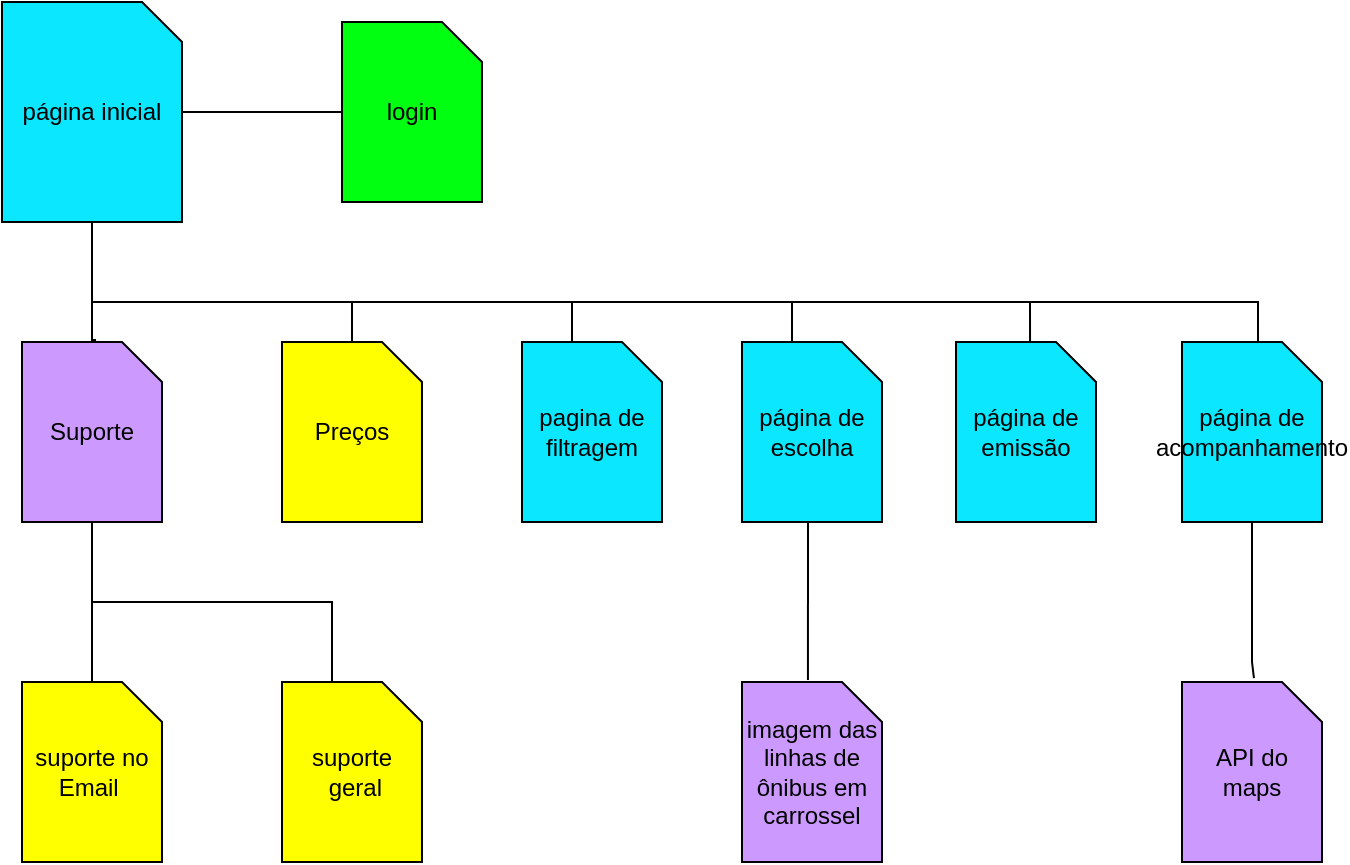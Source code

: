 <mxfile version="22.1.21" type="device">
  <diagram name="Página-1" id="6xv99n9iHf-0APUWNon8">
    <mxGraphModel dx="1434" dy="772" grid="1" gridSize="10" guides="1" tooltips="1" connect="1" arrows="1" fold="1" page="1" pageScale="1" pageWidth="827" pageHeight="1169" math="0" shadow="0">
      <root>
        <mxCell id="0" />
        <mxCell id="1" parent="0" />
        <mxCell id="4glTGI0f1pIwU0JZuBau-1" value="&lt;font style=&quot;vertical-align: inherit;&quot;&gt;&lt;font style=&quot;vertical-align: inherit;&quot;&gt;página inicial&lt;/font&gt;&lt;/font&gt;" style="shape=card;whiteSpace=wrap;html=1;direction=south;size=20;fillColor=#0AE7FF;" vertex="1" parent="1">
          <mxGeometry x="350" y="210" width="90" height="110" as="geometry" />
        </mxCell>
        <mxCell id="4glTGI0f1pIwU0JZuBau-2" value="&lt;font style=&quot;vertical-align: inherit;&quot;&gt;&lt;font style=&quot;vertical-align: inherit;&quot;&gt;&lt;font style=&quot;vertical-align: inherit;&quot;&gt;&lt;font style=&quot;vertical-align: inherit;&quot;&gt;login&lt;/font&gt;&lt;/font&gt;&lt;/font&gt;&lt;/font&gt;" style="shape=card;whiteSpace=wrap;html=1;direction=south;size=20;fillColor=#00FF11;" vertex="1" parent="1">
          <mxGeometry x="520" y="220" width="70" height="90" as="geometry" />
        </mxCell>
        <mxCell id="4glTGI0f1pIwU0JZuBau-4" value="" style="endArrow=none;html=1;rounded=0;entryX=0.5;entryY=1;entryDx=0;entryDy=0;entryPerimeter=0;exitX=0.5;exitY=0;exitDx=0;exitDy=0;exitPerimeter=0;" edge="1" parent="1" source="4glTGI0f1pIwU0JZuBau-1" target="4glTGI0f1pIwU0JZuBau-2">
          <mxGeometry width="50" height="50" relative="1" as="geometry">
            <mxPoint x="390" y="420" as="sourcePoint" />
            <mxPoint x="440" y="370" as="targetPoint" />
          </mxGeometry>
        </mxCell>
        <mxCell id="4glTGI0f1pIwU0JZuBau-5" value="&lt;font style=&quot;vertical-align: inherit;&quot;&gt;&lt;font style=&quot;vertical-align: inherit;&quot;&gt;&lt;font style=&quot;vertical-align: inherit;&quot;&gt;&lt;font style=&quot;vertical-align: inherit;&quot;&gt;&lt;font style=&quot;vertical-align: inherit;&quot;&gt;&lt;font style=&quot;vertical-align: inherit;&quot;&gt;Suporte&lt;/font&gt;&lt;/font&gt;&lt;/font&gt;&lt;/font&gt;&lt;/font&gt;&lt;/font&gt;" style="shape=card;whiteSpace=wrap;html=1;direction=south;size=20;fillColor=#CC99FF;" vertex="1" parent="1">
          <mxGeometry x="360" y="380" width="70" height="90" as="geometry" />
        </mxCell>
        <mxCell id="4glTGI0f1pIwU0JZuBau-7" value="" style="endArrow=none;html=1;rounded=0;entryX=1;entryY=0.5;entryDx=0;entryDy=0;entryPerimeter=0;exitX=0.011;exitY=0.5;exitDx=0;exitDy=0;exitPerimeter=0;" edge="1" parent="1" source="4glTGI0f1pIwU0JZuBau-19" target="4glTGI0f1pIwU0JZuBau-1">
          <mxGeometry width="50" height="50" relative="1" as="geometry">
            <mxPoint x="540" y="390" as="sourcePoint" />
            <mxPoint x="530" y="275" as="targetPoint" />
            <Array as="points">
              <mxPoint x="525" y="360" />
              <mxPoint x="395" y="360" />
            </Array>
          </mxGeometry>
        </mxCell>
        <mxCell id="4glTGI0f1pIwU0JZuBau-14" value="&lt;font style=&quot;vertical-align: inherit;&quot;&gt;&lt;font style=&quot;vertical-align: inherit;&quot;&gt;suporte no Email&amp;nbsp;&lt;/font&gt;&lt;/font&gt;" style="shape=card;whiteSpace=wrap;html=1;direction=south;size=20;fillColor=#FFFF00;" vertex="1" parent="1">
          <mxGeometry x="360" y="550" width="70" height="90" as="geometry" />
        </mxCell>
        <mxCell id="4glTGI0f1pIwU0JZuBau-15" value="&lt;font style=&quot;vertical-align: inherit;&quot;&gt;&lt;font style=&quot;vertical-align: inherit;&quot;&gt;&lt;font style=&quot;vertical-align: inherit;&quot;&gt;&lt;font style=&quot;vertical-align: inherit;&quot;&gt;suporte&lt;br&gt;&amp;nbsp;geral&lt;br&gt;&lt;/font&gt;&lt;/font&gt;&lt;/font&gt;&lt;/font&gt;" style="shape=card;whiteSpace=wrap;html=1;direction=south;size=20;fillColor=#FFFF00;" vertex="1" parent="1">
          <mxGeometry x="490" y="550" width="70" height="90" as="geometry" />
        </mxCell>
        <mxCell id="4glTGI0f1pIwU0JZuBau-16" value="" style="endArrow=none;html=1;rounded=0;entryX=1;entryY=0.5;entryDx=0;entryDy=0;entryPerimeter=0;exitX=0;exitY=0;exitDx=0;exitDy=45;exitPerimeter=0;" edge="1" parent="1" source="4glTGI0f1pIwU0JZuBau-15" target="4glTGI0f1pIwU0JZuBau-5">
          <mxGeometry width="50" height="50" relative="1" as="geometry">
            <mxPoint x="405" y="390" as="sourcePoint" />
            <mxPoint x="405" y="330" as="targetPoint" />
            <Array as="points">
              <mxPoint x="515" y="510" />
              <mxPoint x="395" y="510" />
            </Array>
          </mxGeometry>
        </mxCell>
        <mxCell id="4glTGI0f1pIwU0JZuBau-18" value="" style="endArrow=none;html=1;rounded=0;entryX=1;entryY=0.5;entryDx=0;entryDy=0;entryPerimeter=0;" edge="1" parent="1" target="4glTGI0f1pIwU0JZuBau-5">
          <mxGeometry width="50" height="50" relative="1" as="geometry">
            <mxPoint x="395" y="550" as="sourcePoint" />
            <mxPoint x="394.5" y="500" as="targetPoint" />
          </mxGeometry>
        </mxCell>
        <mxCell id="4glTGI0f1pIwU0JZuBau-19" value="&lt;font style=&quot;vertical-align: inherit;&quot;&gt;&lt;font style=&quot;vertical-align: inherit;&quot;&gt;&lt;font style=&quot;vertical-align: inherit;&quot;&gt;&lt;font style=&quot;vertical-align: inherit;&quot;&gt;&lt;font style=&quot;vertical-align: inherit;&quot;&gt;&lt;font style=&quot;vertical-align: inherit;&quot;&gt;Preços&lt;/font&gt;&lt;/font&gt;&lt;br&gt;&lt;/font&gt;&lt;/font&gt;&lt;/font&gt;&lt;/font&gt;" style="shape=card;whiteSpace=wrap;html=1;direction=south;size=20;fillColor=#FFFF00;" vertex="1" parent="1">
          <mxGeometry x="490" y="380" width="70" height="90" as="geometry" />
        </mxCell>
        <mxCell id="4glTGI0f1pIwU0JZuBau-20" value="" style="endArrow=none;html=1;rounded=0;entryX=1;entryY=0.5;entryDx=0;entryDy=0;entryPerimeter=0;exitX=-0.011;exitY=0.471;exitDx=0;exitDy=0;exitPerimeter=0;" edge="1" parent="1" source="4glTGI0f1pIwU0JZuBau-5" target="4glTGI0f1pIwU0JZuBau-1">
          <mxGeometry width="50" height="50" relative="1" as="geometry">
            <mxPoint x="450" y="275" as="sourcePoint" />
            <mxPoint x="530" y="275" as="targetPoint" />
            <Array as="points">
              <mxPoint x="395" y="379" />
            </Array>
          </mxGeometry>
        </mxCell>
        <mxCell id="4glTGI0f1pIwU0JZuBau-21" value="&lt;font style=&quot;vertical-align: inherit;&quot;&gt;&lt;font style=&quot;vertical-align: inherit;&quot;&gt;&lt;font style=&quot;vertical-align: inherit;&quot;&gt;&lt;font style=&quot;vertical-align: inherit;&quot;&gt;pagina de filtragem&lt;/font&gt;&lt;/font&gt;&lt;/font&gt;&lt;/font&gt;" style="shape=card;whiteSpace=wrap;html=1;direction=south;size=20;fillColor=#0AE7FF;" vertex="1" parent="1">
          <mxGeometry x="610" y="380" width="70" height="90" as="geometry" />
        </mxCell>
        <mxCell id="4glTGI0f1pIwU0JZuBau-22" value="" style="endArrow=none;html=1;rounded=0;entryX=1;entryY=0.5;entryDx=0;entryDy=0;entryPerimeter=0;exitX=0;exitY=0;exitDx=0;exitDy=45;exitPerimeter=0;" edge="1" parent="1" source="4glTGI0f1pIwU0JZuBau-21" target="4glTGI0f1pIwU0JZuBau-1">
          <mxGeometry width="50" height="50" relative="1" as="geometry">
            <mxPoint x="535" y="391" as="sourcePoint" />
            <mxPoint x="405" y="330" as="targetPoint" />
            <Array as="points">
              <mxPoint x="635" y="360" />
              <mxPoint x="395" y="360" />
            </Array>
          </mxGeometry>
        </mxCell>
        <mxCell id="4glTGI0f1pIwU0JZuBau-23" value="&lt;font style=&quot;vertical-align: inherit;&quot;&gt;&lt;font style=&quot;vertical-align: inherit;&quot;&gt;&lt;font style=&quot;vertical-align: inherit;&quot;&gt;&lt;font style=&quot;vertical-align: inherit;&quot;&gt;&lt;font style=&quot;vertical-align: inherit;&quot;&gt;&lt;font style=&quot;vertical-align: inherit;&quot;&gt;página de escolha&lt;/font&gt;&lt;/font&gt;&lt;/font&gt;&lt;/font&gt;&lt;/font&gt;&lt;/font&gt;" style="shape=card;whiteSpace=wrap;html=1;direction=south;size=20;fillColor=#0AE7FF;" vertex="1" parent="1">
          <mxGeometry x="720" y="380" width="70" height="90" as="geometry" />
        </mxCell>
        <mxCell id="4glTGI0f1pIwU0JZuBau-24" value="" style="endArrow=none;html=1;rounded=0;entryX=0;entryY=0;entryDx=0;entryDy=45;entryPerimeter=0;exitX=1;exitY=0.5;exitDx=0;exitDy=0;exitPerimeter=0;" edge="1" parent="1" source="4glTGI0f1pIwU0JZuBau-1" target="4glTGI0f1pIwU0JZuBau-23">
          <mxGeometry width="50" height="50" relative="1" as="geometry">
            <mxPoint x="450" y="275" as="sourcePoint" />
            <mxPoint x="530" y="275" as="targetPoint" />
            <Array as="points">
              <mxPoint x="395" y="360" />
              <mxPoint x="630" y="360" />
              <mxPoint x="745" y="360" />
            </Array>
          </mxGeometry>
        </mxCell>
        <mxCell id="4glTGI0f1pIwU0JZuBau-25" value="&lt;font style=&quot;vertical-align: inherit;&quot;&gt;&lt;font style=&quot;vertical-align: inherit;&quot;&gt;&lt;font style=&quot;vertical-align: inherit;&quot;&gt;&lt;font style=&quot;vertical-align: inherit;&quot;&gt;&lt;font style=&quot;vertical-align: inherit;&quot;&gt;&lt;font style=&quot;vertical-align: inherit;&quot;&gt;&lt;font style=&quot;vertical-align: inherit;&quot;&gt;&lt;font style=&quot;vertical-align: inherit;&quot;&gt;&lt;font style=&quot;vertical-align: inherit;&quot;&gt;&lt;font style=&quot;vertical-align: inherit;&quot;&gt;&lt;font style=&quot;vertical-align: inherit;&quot;&gt;&lt;font style=&quot;vertical-align: inherit;&quot;&gt;imagem das linhas de ônibus em carrossel&lt;/font&gt;&lt;/font&gt;&lt;/font&gt;&lt;/font&gt;&lt;/font&gt;&lt;/font&gt;&lt;/font&gt;&lt;/font&gt;&lt;/font&gt;&lt;/font&gt;&lt;/font&gt;&lt;/font&gt;" style="shape=card;whiteSpace=wrap;html=1;direction=south;size=20;fillColor=#CC99FF;" vertex="1" parent="1">
          <mxGeometry x="720" y="550" width="70" height="90" as="geometry" />
        </mxCell>
        <mxCell id="4glTGI0f1pIwU0JZuBau-27" value="" style="endArrow=none;html=1;rounded=0;exitX=-0.011;exitY=0.529;exitDx=0;exitDy=0;exitPerimeter=0;" edge="1" parent="1" source="4glTGI0f1pIwU0JZuBau-25">
          <mxGeometry width="50" height="50" relative="1" as="geometry">
            <mxPoint x="450" y="275" as="sourcePoint" />
            <mxPoint x="753" y="470" as="targetPoint" />
          </mxGeometry>
        </mxCell>
        <mxCell id="4glTGI0f1pIwU0JZuBau-28" value="&lt;font style=&quot;vertical-align: inherit;&quot;&gt;&lt;font style=&quot;vertical-align: inherit;&quot;&gt;&lt;font style=&quot;vertical-align: inherit;&quot;&gt;&lt;font style=&quot;vertical-align: inherit;&quot;&gt;&lt;font style=&quot;vertical-align: inherit;&quot;&gt;&lt;font style=&quot;vertical-align: inherit;&quot;&gt;&lt;font style=&quot;vertical-align: inherit;&quot;&gt;&lt;font style=&quot;vertical-align: inherit;&quot;&gt;&lt;font style=&quot;vertical-align: inherit;&quot;&gt;&lt;font style=&quot;vertical-align: inherit;&quot;&gt;página de emissão&lt;/font&gt;&lt;/font&gt;&lt;/font&gt;&lt;/font&gt;&lt;/font&gt;&lt;/font&gt;&lt;/font&gt;&lt;/font&gt;&lt;/font&gt;&lt;/font&gt;" style="shape=card;whiteSpace=wrap;html=1;direction=south;size=20;fillColor=#0AE7FF;" vertex="1" parent="1">
          <mxGeometry x="827" y="380" width="70" height="90" as="geometry" />
        </mxCell>
        <mxCell id="4glTGI0f1pIwU0JZuBau-29" value="" style="endArrow=none;html=1;rounded=0;entryX=0;entryY=0.471;entryDx=0;entryDy=0;entryPerimeter=0;exitX=1;exitY=0.5;exitDx=0;exitDy=0;exitPerimeter=0;" edge="1" parent="1" source="4glTGI0f1pIwU0JZuBau-1" target="4glTGI0f1pIwU0JZuBau-28">
          <mxGeometry width="50" height="50" relative="1" as="geometry">
            <mxPoint x="450" y="275" as="sourcePoint" />
            <mxPoint x="530" y="275" as="targetPoint" />
            <Array as="points">
              <mxPoint x="395" y="360" />
              <mxPoint x="750" y="360" />
              <mxPoint x="864" y="360" />
            </Array>
          </mxGeometry>
        </mxCell>
        <mxCell id="4glTGI0f1pIwU0JZuBau-30" value="&lt;font style=&quot;vertical-align: inherit;&quot;&gt;&lt;font style=&quot;vertical-align: inherit;&quot;&gt;página de acompanhamento&lt;/font&gt;&lt;/font&gt;" style="shape=card;whiteSpace=wrap;html=1;direction=south;size=20;fillColor=#0AE7FF;" vertex="1" parent="1">
          <mxGeometry x="940" y="380" width="70" height="90" as="geometry" />
        </mxCell>
        <mxCell id="4glTGI0f1pIwU0JZuBau-32" value="" style="endArrow=none;html=1;rounded=0;entryX=0;entryY=0.457;entryDx=0;entryDy=0;entryPerimeter=0;exitX=1;exitY=0.5;exitDx=0;exitDy=0;exitPerimeter=0;" edge="1" parent="1" source="4glTGI0f1pIwU0JZuBau-1" target="4glTGI0f1pIwU0JZuBau-30">
          <mxGeometry width="50" height="50" relative="1" as="geometry">
            <mxPoint x="450" y="275" as="sourcePoint" />
            <mxPoint x="530" y="275" as="targetPoint" />
            <Array as="points">
              <mxPoint x="395" y="360" />
              <mxPoint x="860" y="360" />
              <mxPoint x="978" y="360" />
            </Array>
          </mxGeometry>
        </mxCell>
        <mxCell id="4glTGI0f1pIwU0JZuBau-33" value="&lt;font style=&quot;vertical-align: inherit;&quot;&gt;&lt;font style=&quot;vertical-align: inherit;&quot;&gt;&lt;font style=&quot;vertical-align: inherit;&quot;&gt;&lt;font style=&quot;vertical-align: inherit;&quot;&gt;&lt;font style=&quot;vertical-align: inherit;&quot;&gt;&lt;font style=&quot;vertical-align: inherit;&quot;&gt;&lt;font style=&quot;vertical-align: inherit;&quot;&gt;&lt;font style=&quot;vertical-align: inherit;&quot;&gt;&lt;font style=&quot;vertical-align: inherit;&quot;&gt;&lt;font style=&quot;vertical-align: inherit;&quot;&gt;&lt;font style=&quot;vertical-align: inherit;&quot;&gt;&lt;font style=&quot;vertical-align: inherit;&quot;&gt;&lt;font style=&quot;vertical-align: inherit;&quot;&gt;&lt;font style=&quot;vertical-align: inherit;&quot;&gt;API do maps&lt;/font&gt;&lt;/font&gt;&lt;/font&gt;&lt;/font&gt;&lt;/font&gt;&lt;/font&gt;&lt;/font&gt;&lt;/font&gt;&lt;/font&gt;&lt;/font&gt;&lt;/font&gt;&lt;/font&gt;&lt;/font&gt;&lt;/font&gt;" style="shape=card;whiteSpace=wrap;html=1;direction=south;size=20;fillColor=#CC99FF;" vertex="1" parent="1">
          <mxGeometry x="940" y="550" width="70" height="90" as="geometry" />
        </mxCell>
        <mxCell id="4glTGI0f1pIwU0JZuBau-34" value="" style="endArrow=none;html=1;rounded=0;entryX=1;entryY=0.5;entryDx=0;entryDy=0;entryPerimeter=0;exitX=-0.022;exitY=0.486;exitDx=0;exitDy=0;exitPerimeter=0;" edge="1" parent="1" source="4glTGI0f1pIwU0JZuBau-33" target="4glTGI0f1pIwU0JZuBau-30">
          <mxGeometry width="50" height="50" relative="1" as="geometry">
            <mxPoint x="450" y="275" as="sourcePoint" />
            <mxPoint x="530" y="275" as="targetPoint" />
            <Array as="points">
              <mxPoint x="975" y="540" />
            </Array>
          </mxGeometry>
        </mxCell>
      </root>
    </mxGraphModel>
  </diagram>
</mxfile>
